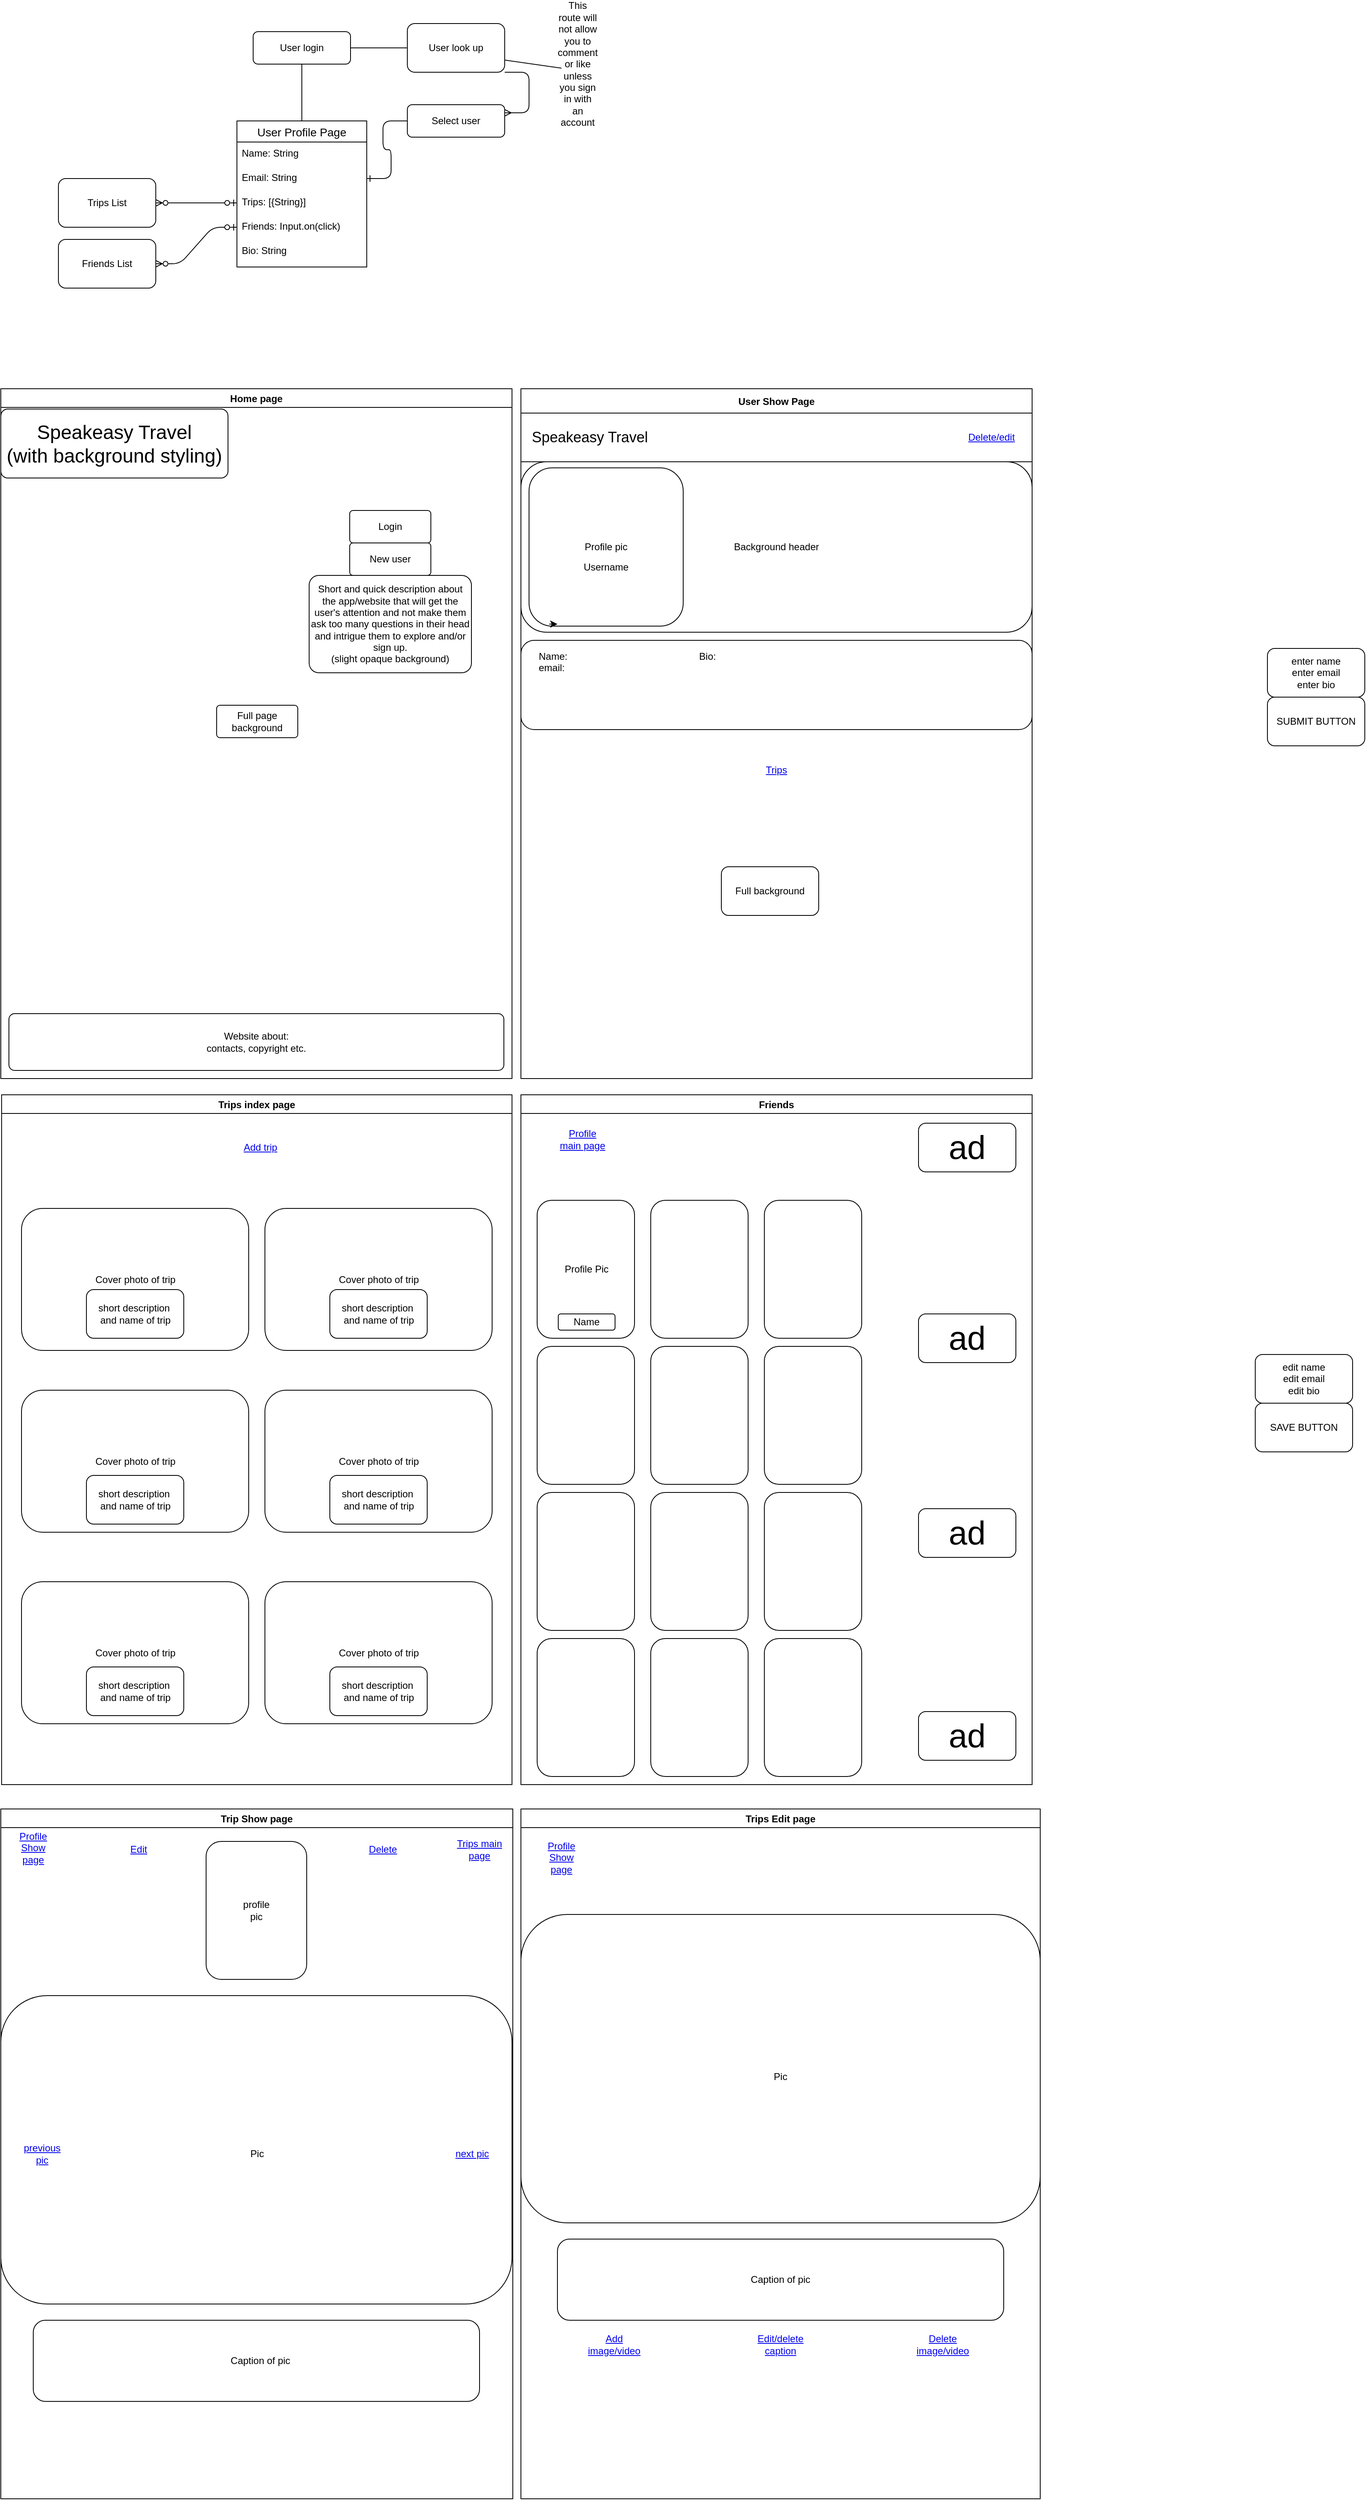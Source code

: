 <mxfile version="13.10.0" type="embed">
    <diagram id="Asy18AFJ6QYYNwecmy-R" name="Page-1">
        <mxGraphModel dx="892" dy="456" grid="1" gridSize="10" guides="1" tooltips="1" connect="1" arrows="1" fold="1" page="1" pageScale="1" pageWidth="850" pageHeight="1100" math="0" shadow="0">
            <root>
                <mxCell id="0"/>
                <mxCell id="1" parent="0"/>
                <mxCell id="2" value="User login" style="rounded=1;whiteSpace=wrap;html=1;fontSize=12;glass=0;strokeWidth=1;shadow=0;" vertex="1" parent="1">
                    <mxGeometry x="160" y="80" width="120" height="40" as="geometry"/>
                </mxCell>
                <mxCell id="3" value="Select user" style="rounded=1;whiteSpace=wrap;html=1;fontSize=12;glass=0;strokeWidth=1;shadow=0;" vertex="1" parent="1">
                    <mxGeometry x="350" y="170" width="120" height="40" as="geometry"/>
                </mxCell>
                <mxCell id="4" value="User look up" style="rounded=1;whiteSpace=wrap;html=1;" vertex="1" parent="1">
                    <mxGeometry x="350" y="70" width="120" height="60" as="geometry"/>
                </mxCell>
                <mxCell id="5" value="User Profile Page" style="swimlane;fontStyle=0;childLayout=stackLayout;horizontal=1;startSize=26;horizontalStack=0;resizeParent=1;resizeParentMax=0;resizeLast=0;collapsible=1;marginBottom=0;align=center;fontSize=14;" vertex="1" parent="1">
                    <mxGeometry x="140" y="190" width="160" height="180" as="geometry"/>
                </mxCell>
                <mxCell id="6" value="Name: String" style="text;strokeColor=none;fillColor=none;spacingLeft=4;spacingRight=4;overflow=hidden;rotatable=0;points=[[0,0.5],[1,0.5]];portConstraint=eastwest;fontSize=12;" vertex="1" parent="5">
                    <mxGeometry y="26" width="160" height="30" as="geometry"/>
                </mxCell>
                <mxCell id="7" value="Email: String" style="text;strokeColor=none;fillColor=none;spacingLeft=4;spacingRight=4;overflow=hidden;rotatable=0;points=[[0,0.5],[1,0.5]];portConstraint=eastwest;fontSize=12;" vertex="1" parent="5">
                    <mxGeometry y="56" width="160" height="30" as="geometry"/>
                </mxCell>
                <mxCell id="8" value="Trips: [{String}]" style="text;strokeColor=none;fillColor=none;spacingLeft=4;spacingRight=4;overflow=hidden;rotatable=0;points=[[0,0.5],[1,0.5]];portConstraint=eastwest;fontSize=12;" vertex="1" parent="5">
                    <mxGeometry y="86" width="160" height="30" as="geometry"/>
                </mxCell>
                <mxCell id="9" value="Friends: Input.on(click)" style="text;strokeColor=none;fillColor=none;spacingLeft=4;spacingRight=4;overflow=hidden;rotatable=0;points=[[0,0.5],[1,0.5]];portConstraint=eastwest;fontSize=12;" vertex="1" parent="5">
                    <mxGeometry y="116" width="160" height="30" as="geometry"/>
                </mxCell>
                <mxCell id="10" value="Bio: String" style="text;strokeColor=none;fillColor=none;spacingLeft=4;spacingRight=4;overflow=hidden;rotatable=0;points=[[0,0.5],[1,0.5]];portConstraint=eastwest;fontSize=12;" vertex="1" parent="5">
                    <mxGeometry y="146" width="160" height="34" as="geometry"/>
                </mxCell>
                <mxCell id="11" value="" style="endArrow=none;html=1;rounded=0;exitX=0.5;exitY=1;exitDx=0;exitDy=0;entryX=0.5;entryY=0;entryDx=0;entryDy=0;" edge="1" parent="1" source="2" target="5">
                    <mxGeometry relative="1" as="geometry">
                        <mxPoint x="210" y="300" as="sourcePoint"/>
                        <mxPoint x="370" y="300" as="targetPoint"/>
                    </mxGeometry>
                </mxCell>
                <mxCell id="12" value="" style="edgeStyle=entityRelationEdgeStyle;fontSize=12;html=1;endArrow=ERzeroToMany;startArrow=ERzeroToOne;exitX=0;exitY=0.5;exitDx=0;exitDy=0;entryX=1;entryY=0.5;entryDx=0;entryDy=0;" edge="1" parent="1" source="8" target="13">
                    <mxGeometry width="100" height="100" relative="1" as="geometry">
                        <mxPoint x="10" y="210" as="sourcePoint"/>
                        <mxPoint x="60" y="301" as="targetPoint"/>
                    </mxGeometry>
                </mxCell>
                <mxCell id="13" value="Trips List" style="rounded=1;whiteSpace=wrap;html=1;" vertex="1" parent="1">
                    <mxGeometry x="-80" y="261" width="120" height="60" as="geometry"/>
                </mxCell>
                <mxCell id="14" value="Friends List" style="rounded=1;whiteSpace=wrap;html=1;" vertex="1" parent="1">
                    <mxGeometry x="-80" y="336" width="120" height="60" as="geometry"/>
                </mxCell>
                <mxCell id="15" value="" style="edgeStyle=entityRelationEdgeStyle;fontSize=12;html=1;endArrow=ERzeroToMany;startArrow=ERzeroToOne;exitX=0;exitY=0.5;exitDx=0;exitDy=0;entryX=1;entryY=0.5;entryDx=0;entryDy=0;" edge="1" parent="1" source="9" target="14">
                    <mxGeometry width="100" height="100" relative="1" as="geometry">
                        <mxPoint x="10" y="290" as="sourcePoint"/>
                        <mxPoint x="110" y="190" as="targetPoint"/>
                    </mxGeometry>
                </mxCell>
                <mxCell id="16" value="This route will not allow you to comment or like unless you sign in with an account" style="text;html=1;strokeColor=none;fillColor=none;align=center;verticalAlign=middle;whiteSpace=wrap;rounded=0;" vertex="1" parent="1">
                    <mxGeometry x="540" y="110" width="40" height="20" as="geometry"/>
                </mxCell>
                <mxCell id="17" value="" style="endArrow=none;html=1;rounded=0;entryX=0;entryY=0.75;entryDx=0;entryDy=0;exitX=1;exitY=0.75;exitDx=0;exitDy=0;" edge="1" parent="1" source="4" target="16">
                    <mxGeometry relative="1" as="geometry">
                        <mxPoint x="230" y="160" as="sourcePoint"/>
                        <mxPoint x="390" y="160" as="targetPoint"/>
                    </mxGeometry>
                </mxCell>
                <mxCell id="18" value="" style="endArrow=none;html=1;rounded=0;entryX=0;entryY=0.5;entryDx=0;entryDy=0;exitX=1;exitY=0.5;exitDx=0;exitDy=0;" edge="1" parent="1" source="2" target="4">
                    <mxGeometry relative="1" as="geometry">
                        <mxPoint x="150" y="160" as="sourcePoint"/>
                        <mxPoint x="310" y="160" as="targetPoint"/>
                    </mxGeometry>
                </mxCell>
                <mxCell id="19" value="Home page" style="swimlane;" vertex="1" parent="1">
                    <mxGeometry x="-151" y="520" width="630" height="850" as="geometry"/>
                </mxCell>
                <mxCell id="20" value="Login" style="rounded=1;arcSize=10;whiteSpace=wrap;html=1;align=center;" vertex="1" parent="19">
                    <mxGeometry x="430" y="150" width="100" height="40" as="geometry"/>
                </mxCell>
                <mxCell id="21" value="New user" style="rounded=1;arcSize=10;whiteSpace=wrap;html=1;align=center;" vertex="1" parent="19">
                    <mxGeometry x="430" y="190" width="100" height="40" as="geometry"/>
                </mxCell>
                <mxCell id="22" value="Full page background" style="rounded=1;arcSize=10;whiteSpace=wrap;html=1;align=center;" vertex="1" parent="19">
                    <mxGeometry x="266" y="390" width="100" height="40" as="geometry"/>
                </mxCell>
                <mxCell id="23" value="Website about:&lt;br&gt;contacts, copyright etc." style="rounded=1;arcSize=10;whiteSpace=wrap;html=1;align=center;" vertex="1" parent="19">
                    <mxGeometry x="10" y="770" width="610" height="70" as="geometry"/>
                </mxCell>
                <mxCell id="24" value="&lt;font style=&quot;font-size: 24px&quot;&gt;Speakeasy Travel&lt;br&gt;(with background styling)&lt;/font&gt;" style="rounded=1;arcSize=10;whiteSpace=wrap;html=1;align=center;" vertex="1" parent="19">
                    <mxGeometry y="25" width="280" height="85" as="geometry"/>
                </mxCell>
                <mxCell id="25" value="Short and quick description about the app/website that will get the user's attention and not make them ask too many questions in their head and intrigue them to explore and/or sign up.&lt;br&gt;(slight opaque background)" style="rounded=1;arcSize=10;whiteSpace=wrap;html=1;align=center;" vertex="1" parent="19">
                    <mxGeometry x="380" y="230" width="200" height="120" as="geometry"/>
                </mxCell>
                <mxCell id="26" value="User Show Page" style="swimlane;startSize=30;" vertex="1" parent="1">
                    <mxGeometry x="490" y="520" width="630" height="850" as="geometry"/>
                </mxCell>
                <mxCell id="27" value="" style="rounded=1;whiteSpace=wrap;html=1;" vertex="1" parent="26">
                    <mxGeometry y="310" width="630" height="110" as="geometry"/>
                </mxCell>
                <mxCell id="28" value="&lt;div&gt;Name:&lt;/div&gt;&lt;div&gt;email:&lt;/div&gt;&lt;div&gt;&lt;br&gt;&lt;/div&gt;" style="text;strokeColor=none;fillColor=none;html=1;whiteSpace=wrap;verticalAlign=middle;overflow=hidden;" vertex="1" parent="26">
                    <mxGeometry x="20" y="320" width="170" height="30" as="geometry"/>
                </mxCell>
                <mxCell id="29" value="Background header" style="rounded=1;whiteSpace=wrap;html=1;" vertex="1" parent="26">
                    <mxGeometry y="90" width="630" height="210" as="geometry"/>
                </mxCell>
                <mxCell id="30" value="Profile pic" style="rounded=1;whiteSpace=wrap;html=1;" vertex="1" parent="26">
                    <mxGeometry x="10" y="97.5" width="190" height="195" as="geometry"/>
                </mxCell>
                <mxCell id="31" value="Username" style="text;html=1;strokeColor=none;fillColor=none;align=center;verticalAlign=middle;whiteSpace=wrap;rounded=0;" vertex="1" parent="26">
                    <mxGeometry x="85" y="210" width="40" height="20" as="geometry"/>
                </mxCell>
                <UserObject label="Trips" link="https://www.draw.io" id="32">
                    <mxCell style="text;html=1;strokeColor=none;fillColor=none;whiteSpace=wrap;align=center;verticalAlign=middle;fontColor=#0000EE;fontStyle=4;rounded=0;sketch=0;" vertex="1" parent="26">
                        <mxGeometry x="285" y="450" width="60" height="40" as="geometry"/>
                    </mxCell>
                </UserObject>
                <mxCell id="33" value="Bio:" style="text;html=1;strokeColor=none;fillColor=none;align=center;verticalAlign=middle;whiteSpace=wrap;rounded=0;sketch=0;" vertex="1" parent="26">
                    <mxGeometry x="210" y="320" width="40" height="20" as="geometry"/>
                </mxCell>
                <mxCell id="34" style="edgeStyle=orthogonalEdgeStyle;curved=0;rounded=1;sketch=0;orthogonalLoop=1;jettySize=auto;html=1;exitX=0.5;exitY=0;exitDx=0;exitDy=0;entryX=0.75;entryY=0;entryDx=0;entryDy=0;" edge="1" parent="26">
                    <mxGeometry relative="1" as="geometry">
                        <mxPoint x="35" y="290" as="sourcePoint"/>
                        <mxPoint x="45" y="290" as="targetPoint"/>
                    </mxGeometry>
                </mxCell>
                <mxCell id="35" value="Full background" style="rounded=1;whiteSpace=wrap;html=1;sketch=0;" vertex="1" parent="26">
                    <mxGeometry x="247" y="589" width="120" height="60" as="geometry"/>
                </mxCell>
                <mxCell id="36" value="" style="rounded=0;whiteSpace=wrap;html=1;sketch=0;" vertex="1" parent="26">
                    <mxGeometry y="30" width="630" height="60" as="geometry"/>
                </mxCell>
                <mxCell id="37" value="&lt;font style=&quot;font-size: 18px&quot;&gt;Speakeasy Travel&lt;/font&gt;" style="text;html=1;strokeColor=none;fillColor=none;align=center;verticalAlign=middle;whiteSpace=wrap;rounded=0;sketch=0;" vertex="1" parent="26">
                    <mxGeometry x="10" y="40" width="150" height="40" as="geometry"/>
                </mxCell>
                <UserObject label="Delete/edit" link="https://www.draw.io" id="38">
                    <mxCell style="text;html=1;strokeColor=none;fillColor=none;whiteSpace=wrap;align=center;verticalAlign=middle;fontColor=#0000EE;fontStyle=4;rounded=0;sketch=0;" vertex="1" parent="26">
                        <mxGeometry x="550" y="40" width="60" height="40" as="geometry"/>
                    </mxCell>
                </UserObject>
                <mxCell id="39" value="" style="edgeStyle=entityRelationEdgeStyle;fontSize=12;html=1;endArrow=ERmany;entryX=1;entryY=0.25;entryDx=0;entryDy=0;exitX=1;exitY=1;exitDx=0;exitDy=0;" edge="1" parent="1" source="4" target="3">
                    <mxGeometry width="100" height="100" relative="1" as="geometry">
                        <mxPoint x="364" y="341" as="sourcePoint"/>
                        <mxPoint x="464" y="241" as="targetPoint"/>
                    </mxGeometry>
                </mxCell>
                <mxCell id="40" value="" style="edgeStyle=entityRelationEdgeStyle;fontSize=12;html=1;endArrow=ERone;endFill=1;exitX=0;exitY=0.5;exitDx=0;exitDy=0;entryX=1;entryY=0.5;entryDx=0;entryDy=0;" edge="1" parent="1" source="3" target="7">
                    <mxGeometry width="100" height="100" relative="1" as="geometry">
                        <mxPoint x="314" y="341" as="sourcePoint"/>
                        <mxPoint x="414" y="241" as="targetPoint"/>
                    </mxGeometry>
                </mxCell>
                <mxCell id="41" value="Friends" style="swimlane;rounded=0;sketch=0;" vertex="1" parent="1">
                    <mxGeometry x="490" y="1390" width="630" height="850" as="geometry"/>
                </mxCell>
                <mxCell id="42" value="&lt;font style=&quot;font-size: 41px&quot;&gt;ad&lt;/font&gt;" style="rounded=1;whiteSpace=wrap;html=1;sketch=0;" vertex="1" parent="41">
                    <mxGeometry x="490" y="35" width="120" height="60" as="geometry"/>
                </mxCell>
                <mxCell id="43" value="&lt;font style=&quot;font-size: 41px&quot;&gt;ad&lt;/font&gt;" style="rounded=1;whiteSpace=wrap;html=1;sketch=0;" vertex="1" parent="41">
                    <mxGeometry x="490" y="270" width="120" height="60" as="geometry"/>
                </mxCell>
                <mxCell id="44" value="&lt;font style=&quot;font-size: 41px&quot;&gt;ad&lt;/font&gt;" style="rounded=1;whiteSpace=wrap;html=1;sketch=0;" vertex="1" parent="41">
                    <mxGeometry x="490" y="510" width="120" height="60" as="geometry"/>
                </mxCell>
                <mxCell id="45" value="&lt;font style=&quot;font-size: 41px&quot;&gt;ad&lt;/font&gt;" style="rounded=1;whiteSpace=wrap;html=1;sketch=0;" vertex="1" parent="41">
                    <mxGeometry x="490" y="760" width="120" height="60" as="geometry"/>
                </mxCell>
                <mxCell id="46" value="" style="rounded=1;whiteSpace=wrap;html=1;sketch=0;" vertex="1" parent="41">
                    <mxGeometry x="20" y="130" width="120" height="170" as="geometry"/>
                </mxCell>
                <mxCell id="47" value="" style="rounded=1;whiteSpace=wrap;html=1;sketch=0;" vertex="1" parent="41">
                    <mxGeometry x="160" y="130" width="120" height="170" as="geometry"/>
                </mxCell>
                <mxCell id="48" value="" style="rounded=1;whiteSpace=wrap;html=1;sketch=0;" vertex="1" parent="41">
                    <mxGeometry x="300" y="130" width="120" height="170" as="geometry"/>
                </mxCell>
                <mxCell id="49" value="" style="rounded=1;whiteSpace=wrap;html=1;sketch=0;" vertex="1" parent="41">
                    <mxGeometry x="20" y="310" width="120" height="170" as="geometry"/>
                </mxCell>
                <mxCell id="50" value="" style="rounded=1;whiteSpace=wrap;html=1;sketch=0;" vertex="1" parent="41">
                    <mxGeometry x="160" y="310" width="120" height="170" as="geometry"/>
                </mxCell>
                <mxCell id="51" value="" style="rounded=1;whiteSpace=wrap;html=1;sketch=0;" vertex="1" parent="41">
                    <mxGeometry x="300" y="310" width="120" height="170" as="geometry"/>
                </mxCell>
                <mxCell id="52" value="" style="rounded=1;whiteSpace=wrap;html=1;sketch=0;" vertex="1" parent="41">
                    <mxGeometry x="300" y="490" width="120" height="170" as="geometry"/>
                </mxCell>
                <mxCell id="53" value="" style="rounded=1;whiteSpace=wrap;html=1;sketch=0;" vertex="1" parent="41">
                    <mxGeometry x="160" y="490" width="120" height="170" as="geometry"/>
                </mxCell>
                <mxCell id="54" value="" style="rounded=1;whiteSpace=wrap;html=1;sketch=0;" vertex="1" parent="41">
                    <mxGeometry x="20" y="490" width="120" height="170" as="geometry"/>
                </mxCell>
                <mxCell id="55" value="" style="rounded=1;whiteSpace=wrap;html=1;sketch=0;" vertex="1" parent="41">
                    <mxGeometry x="20" y="670" width="120" height="170" as="geometry"/>
                </mxCell>
                <mxCell id="56" value="" style="rounded=1;whiteSpace=wrap;html=1;sketch=0;" vertex="1" parent="41">
                    <mxGeometry x="160" y="670" width="120" height="170" as="geometry"/>
                </mxCell>
                <mxCell id="57" value="" style="rounded=1;whiteSpace=wrap;html=1;sketch=0;" vertex="1" parent="41">
                    <mxGeometry x="300" y="670" width="120" height="170" as="geometry"/>
                </mxCell>
                <mxCell id="58" value="Profile Pic" style="text;html=1;strokeColor=none;fillColor=none;align=center;verticalAlign=middle;whiteSpace=wrap;rounded=0;sketch=0;" vertex="1" parent="41">
                    <mxGeometry x="51" y="205" width="60" height="20" as="geometry"/>
                </mxCell>
                <mxCell id="59" value="Name" style="rounded=1;whiteSpace=wrap;html=1;sketch=0;" vertex="1" parent="41">
                    <mxGeometry x="46" y="270" width="70" height="20" as="geometry"/>
                </mxCell>
                <UserObject label="Profile main page" link="https://www.draw.io" id="60">
                    <mxCell style="text;html=1;strokeColor=none;fillColor=none;whiteSpace=wrap;align=center;verticalAlign=middle;fontColor=#0000EE;fontStyle=4;rounded=0;sketch=0;" vertex="1" parent="41">
                        <mxGeometry x="46" y="35" width="60" height="40" as="geometry"/>
                    </mxCell>
                </UserObject>
                <mxCell id="61" value="Trips index page" style="swimlane;rounded=0;sketch=0;" vertex="1" parent="1">
                    <mxGeometry x="-150" y="1390" width="629" height="850" as="geometry"/>
                </mxCell>
                <mxCell id="62" value="Cover photo of trip" style="rounded=1;whiteSpace=wrap;html=1;sketch=0;" vertex="1" parent="61">
                    <mxGeometry x="24.5" y="140" width="280" height="175" as="geometry"/>
                </mxCell>
                <mxCell id="63" value="short description&amp;nbsp;&lt;br&gt;and name of trip&lt;br&gt;" style="rounded=1;whiteSpace=wrap;html=1;sketch=0;" vertex="1" parent="61">
                    <mxGeometry x="104.5" y="240" width="120" height="60" as="geometry"/>
                </mxCell>
                <mxCell id="64" value="Cover photo of trip" style="rounded=1;whiteSpace=wrap;html=1;sketch=0;" vertex="1" parent="61">
                    <mxGeometry x="324.5" y="140" width="280" height="175" as="geometry"/>
                </mxCell>
                <mxCell id="65" value="short description&amp;nbsp;&lt;br&gt;and name of trip&lt;br&gt;" style="rounded=1;whiteSpace=wrap;html=1;sketch=0;" vertex="1" parent="61">
                    <mxGeometry x="404.5" y="240" width="120" height="60" as="geometry"/>
                </mxCell>
                <mxCell id="66" value="Cover photo of trip" style="rounded=1;whiteSpace=wrap;html=1;sketch=0;" vertex="1" parent="61">
                    <mxGeometry x="324.5" y="364" width="280" height="175" as="geometry"/>
                </mxCell>
                <mxCell id="67" value="short description&amp;nbsp;&lt;br&gt;and name of trip&lt;br&gt;" style="rounded=1;whiteSpace=wrap;html=1;sketch=0;" vertex="1" parent="61">
                    <mxGeometry x="404.5" y="469" width="120" height="60" as="geometry"/>
                </mxCell>
                <mxCell id="68" value="Cover photo of trip" style="rounded=1;whiteSpace=wrap;html=1;sketch=0;" vertex="1" parent="61">
                    <mxGeometry x="24.5" y="364" width="280" height="175" as="geometry"/>
                </mxCell>
                <mxCell id="69" value="short description&amp;nbsp;&lt;br&gt;and name of trip&lt;br&gt;" style="rounded=1;whiteSpace=wrap;html=1;sketch=0;" vertex="1" parent="61">
                    <mxGeometry x="104.5" y="469" width="120" height="60" as="geometry"/>
                </mxCell>
                <mxCell id="70" value="Cover photo of trip" style="rounded=1;whiteSpace=wrap;html=1;sketch=0;" vertex="1" parent="61">
                    <mxGeometry x="24.5" y="600" width="280" height="175" as="geometry"/>
                </mxCell>
                <mxCell id="71" value="short description&amp;nbsp;&lt;br&gt;and name of trip&lt;br&gt;" style="rounded=1;whiteSpace=wrap;html=1;sketch=0;" vertex="1" parent="61">
                    <mxGeometry x="104.5" y="705" width="120" height="60" as="geometry"/>
                </mxCell>
                <mxCell id="72" value="Cover photo of trip" style="rounded=1;whiteSpace=wrap;html=1;sketch=0;" vertex="1" parent="61">
                    <mxGeometry x="324.5" y="600" width="280" height="175" as="geometry"/>
                </mxCell>
                <mxCell id="73" value="short description&amp;nbsp;&lt;br&gt;and name of trip&lt;br&gt;" style="rounded=1;whiteSpace=wrap;html=1;sketch=0;" vertex="1" parent="61">
                    <mxGeometry x="404.5" y="705" width="120" height="60" as="geometry"/>
                </mxCell>
                <UserObject label="Add trip" link="https://www.draw.io" id="74">
                    <mxCell style="text;html=1;strokeColor=none;fillColor=none;whiteSpace=wrap;align=center;verticalAlign=middle;fontColor=#0000EE;fontStyle=4;rounded=0;sketch=0;" vertex="1" parent="61">
                        <mxGeometry x="289" y="45" width="60" height="40" as="geometry"/>
                    </mxCell>
                </UserObject>
                <mxCell id="75" value="Trip Show page" style="swimlane;rounded=0;sketch=0;" vertex="1" parent="1">
                    <mxGeometry x="-151" y="2270" width="631" height="850" as="geometry"/>
                </mxCell>
                <mxCell id="76" value="" style="rounded=1;whiteSpace=wrap;html=1;sketch=0;" vertex="1" parent="75">
                    <mxGeometry y="230" width="630" height="380" as="geometry"/>
                </mxCell>
                <mxCell id="77" value="" style="rounded=1;whiteSpace=wrap;html=1;sketch=0;" vertex="1" parent="75">
                    <mxGeometry x="40" y="630" width="550" height="100" as="geometry"/>
                </mxCell>
                <mxCell id="78" value="Caption of pic" style="text;html=1;strokeColor=none;fillColor=none;align=center;verticalAlign=middle;whiteSpace=wrap;rounded=0;sketch=0;" vertex="1" parent="75">
                    <mxGeometry x="200" y="650" width="240" height="60" as="geometry"/>
                </mxCell>
                <mxCell id="79" value="Pic" style="text;html=1;strokeColor=none;fillColor=none;align=center;verticalAlign=middle;whiteSpace=wrap;rounded=0;sketch=0;" vertex="1" parent="75">
                    <mxGeometry x="233.5" y="382.5" width="164" height="85" as="geometry"/>
                </mxCell>
                <UserObject label="previous pic" link="https://www.draw.io" id="80">
                    <mxCell style="text;html=1;strokeColor=none;fillColor=none;whiteSpace=wrap;align=center;verticalAlign=middle;fontColor=#0000EE;fontStyle=4;rounded=0;sketch=0;" vertex="1" parent="75">
                        <mxGeometry x="21" y="405" width="60" height="40" as="geometry"/>
                    </mxCell>
                </UserObject>
                <UserObject label="next pic" link="https://www.draw.io" id="81">
                    <mxCell style="text;html=1;strokeColor=none;fillColor=none;whiteSpace=wrap;align=center;verticalAlign=middle;fontColor=#0000EE;fontStyle=4;rounded=0;sketch=0;" vertex="1" parent="75">
                        <mxGeometry x="551" y="405" width="60" height="40" as="geometry"/>
                    </mxCell>
                </UserObject>
                <mxCell id="82" value="" style="rounded=1;whiteSpace=wrap;html=1;sketch=0;" vertex="1" parent="75">
                    <mxGeometry x="253" y="40" width="124" height="170" as="geometry"/>
                </mxCell>
                <mxCell id="83" value="profile pic" style="text;html=1;strokeColor=none;fillColor=none;align=center;verticalAlign=middle;whiteSpace=wrap;rounded=0;sketch=0;" vertex="1" parent="75">
                    <mxGeometry x="295" y="115" width="40" height="20" as="geometry"/>
                </mxCell>
                <UserObject label="Profile Show page" link="https://www.draw.io" id="84">
                    <mxCell style="text;html=1;strokeColor=none;fillColor=none;whiteSpace=wrap;align=center;verticalAlign=middle;fontColor=#0000EE;fontStyle=4;rounded=0;sketch=0;" vertex="1" parent="75">
                        <mxGeometry x="10" y="28" width="60" height="40" as="geometry"/>
                    </mxCell>
                </UserObject>
                <UserObject label="Trips main page" link="https://www.draw.io" id="85">
                    <mxCell style="text;html=1;strokeColor=none;fillColor=none;whiteSpace=wrap;align=center;verticalAlign=middle;fontColor=#0000EE;fontStyle=4;rounded=0;sketch=0;" vertex="1" parent="75">
                        <mxGeometry x="560" y="30" width="60" height="40" as="geometry"/>
                    </mxCell>
                </UserObject>
                <UserObject label="Edit" link="https://www.draw.io" id="86">
                    <mxCell style="text;html=1;strokeColor=none;fillColor=none;whiteSpace=wrap;align=center;verticalAlign=middle;fontColor=#0000EE;fontStyle=4;rounded=0;sketch=0;" vertex="1" parent="75">
                        <mxGeometry x="140" y="30" width="60" height="40" as="geometry"/>
                    </mxCell>
                </UserObject>
                <UserObject label="Delete" link="https://www.draw.io" id="87">
                    <mxCell style="text;html=1;strokeColor=none;fillColor=none;whiteSpace=wrap;align=center;verticalAlign=middle;fontColor=#0000EE;fontStyle=4;rounded=0;sketch=0;" vertex="1" parent="75">
                        <mxGeometry x="441" y="30" width="60" height="40" as="geometry"/>
                    </mxCell>
                </UserObject>
                <mxCell id="88" value="enter name&lt;br&gt;enter email&lt;br&gt;enter bio" style="rounded=1;whiteSpace=wrap;html=1;sketch=0;" vertex="1" parent="1">
                    <mxGeometry x="1410" y="840" width="120" height="60" as="geometry"/>
                </mxCell>
                <mxCell id="89" value="SUBMIT BUTTON" style="rounded=1;whiteSpace=wrap;html=1;sketch=0;" vertex="1" parent="1">
                    <mxGeometry x="1410" y="900" width="120" height="60" as="geometry"/>
                </mxCell>
                <mxCell id="90" value="edit name&lt;br&gt;edit email&lt;br&gt;edit bio" style="rounded=1;whiteSpace=wrap;html=1;sketch=0;" vertex="1" parent="1">
                    <mxGeometry x="1395" y="1710" width="120" height="60" as="geometry"/>
                </mxCell>
                <mxCell id="91" value="SAVE BUTTON" style="rounded=1;whiteSpace=wrap;html=1;sketch=0;" vertex="1" parent="1">
                    <mxGeometry x="1395" y="1770" width="120" height="60" as="geometry"/>
                </mxCell>
                <mxCell id="92" value="Trips Edit page" style="swimlane;rounded=0;sketch=0;" vertex="1" parent="1">
                    <mxGeometry x="490" y="2270" width="640" height="850" as="geometry"/>
                </mxCell>
                <UserObject label="Add image/video" link="https://www.draw.io" id="93">
                    <mxCell style="text;html=1;strokeColor=none;fillColor=none;whiteSpace=wrap;align=center;verticalAlign=middle;fontColor=#0000EE;fontStyle=4;rounded=0;sketch=0;" vertex="1" parent="92">
                        <mxGeometry x="85" y="640" width="60" height="40" as="geometry"/>
                    </mxCell>
                </UserObject>
                <UserObject label="Delete image/video" link="https://www.draw.io" id="94">
                    <mxCell style="text;html=1;strokeColor=none;fillColor=none;whiteSpace=wrap;align=center;verticalAlign=middle;fontColor=#0000EE;fontStyle=4;rounded=0;sketch=0;" vertex="1" parent="92">
                        <mxGeometry x="490" y="640" width="60" height="40" as="geometry"/>
                    </mxCell>
                </UserObject>
                <UserObject label="Edit/delete caption" link="https://www.draw.io" id="95">
                    <mxCell style="text;html=1;strokeColor=none;fillColor=none;whiteSpace=wrap;align=center;verticalAlign=middle;fontColor=#0000EE;fontStyle=4;rounded=0;sketch=0;" vertex="1" parent="92">
                        <mxGeometry x="290" y="640" width="60" height="40" as="geometry"/>
                    </mxCell>
                </UserObject>
                <mxCell id="96" value="" style="rounded=1;whiteSpace=wrap;html=1;sketch=0;" vertex="1" parent="92">
                    <mxGeometry y="130" width="640" height="380" as="geometry"/>
                </mxCell>
                <mxCell id="97" value="Pic" style="text;html=1;strokeColor=none;fillColor=none;align=center;verticalAlign=middle;whiteSpace=wrap;rounded=0;sketch=0;" vertex="1" parent="92">
                    <mxGeometry x="300" y="320" width="40" height="20" as="geometry"/>
                </mxCell>
                <mxCell id="98" value="" style="rounded=1;whiteSpace=wrap;html=1;sketch=0;" vertex="1" parent="92">
                    <mxGeometry x="45" y="530" width="550" height="100" as="geometry"/>
                </mxCell>
                <mxCell id="99" value="Caption of pic" style="text;html=1;strokeColor=none;fillColor=none;align=center;verticalAlign=middle;whiteSpace=wrap;rounded=0;sketch=0;" vertex="1" parent="92">
                    <mxGeometry x="200" y="550" width="240" height="60" as="geometry"/>
                </mxCell>
                <UserObject label="Profile Show page" link="https://www.draw.io" id="100">
                    <mxCell style="text;html=1;strokeColor=none;fillColor=none;whiteSpace=wrap;align=center;verticalAlign=middle;fontColor=#0000EE;fontStyle=4;rounded=0;sketch=0;" vertex="1" parent="92">
                        <mxGeometry x="20" y="40" width="60" height="40" as="geometry"/>
                    </mxCell>
                </UserObject>
            </root>
        </mxGraphModel>
    </diagram>
</mxfile>